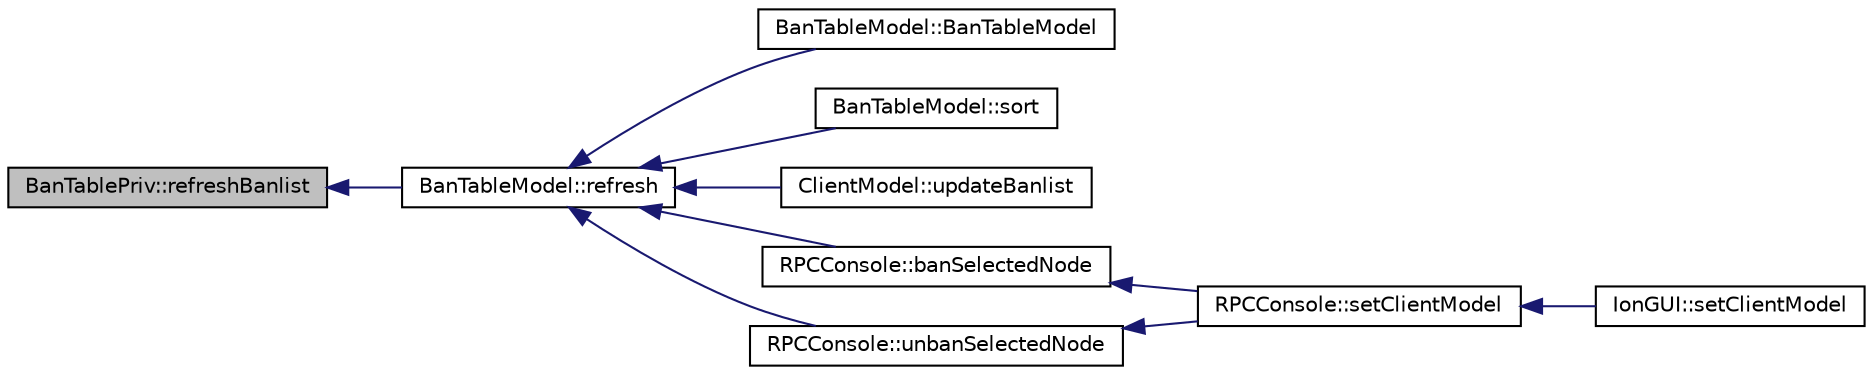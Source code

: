 digraph "BanTablePriv::refreshBanlist"
{
  edge [fontname="Helvetica",fontsize="10",labelfontname="Helvetica",labelfontsize="10"];
  node [fontname="Helvetica",fontsize="10",shape=record];
  rankdir="LR";
  Node6 [label="BanTablePriv::refreshBanlist",height=0.2,width=0.4,color="black", fillcolor="grey75", style="filled", fontcolor="black"];
  Node6 -> Node7 [dir="back",color="midnightblue",fontsize="10",style="solid",fontname="Helvetica"];
  Node7 [label="BanTableModel::refresh",height=0.2,width=0.4,color="black", fillcolor="white", style="filled",URL="$d7/d4f/class_ban_table_model.html#a15107160d33bbf2635b9460cb07f9661"];
  Node7 -> Node8 [dir="back",color="midnightblue",fontsize="10",style="solid",fontname="Helvetica"];
  Node8 [label="BanTableModel::BanTableModel",height=0.2,width=0.4,color="black", fillcolor="white", style="filled",URL="$d7/d4f/class_ban_table_model.html#a71bce2e55cc2b80f0eb7b50c99d5fc98"];
  Node7 -> Node9 [dir="back",color="midnightblue",fontsize="10",style="solid",fontname="Helvetica"];
  Node9 [label="BanTableModel::sort",height=0.2,width=0.4,color="black", fillcolor="white", style="filled",URL="$d7/d4f/class_ban_table_model.html#a93f90c58936fe32fe1c14788e024d0b6"];
  Node7 -> Node10 [dir="back",color="midnightblue",fontsize="10",style="solid",fontname="Helvetica"];
  Node10 [label="ClientModel::updateBanlist",height=0.2,width=0.4,color="black", fillcolor="white", style="filled",URL="$df/d25/class_client_model.html#a0950c13c4be7800fb0b7821586ccbd13"];
  Node7 -> Node11 [dir="back",color="midnightblue",fontsize="10",style="solid",fontname="Helvetica"];
  Node11 [label="RPCConsole::banSelectedNode",height=0.2,width=0.4,color="black", fillcolor="white", style="filled",URL="$d7/de8/class_r_p_c_console.html#aacaf485583b6342c5e1877e7582f95c5",tooltip="Ban a selected node on the Peers tab. "];
  Node11 -> Node12 [dir="back",color="midnightblue",fontsize="10",style="solid",fontname="Helvetica"];
  Node12 [label="RPCConsole::setClientModel",height=0.2,width=0.4,color="black", fillcolor="white", style="filled",URL="$d7/de8/class_r_p_c_console.html#a355349a33664a07628e9ca22a60f5fa7"];
  Node12 -> Node13 [dir="back",color="midnightblue",fontsize="10",style="solid",fontname="Helvetica"];
  Node13 [label="IonGUI::setClientModel",height=0.2,width=0.4,color="black", fillcolor="white", style="filled",URL="$dc/d0b/class_ion_g_u_i.html#aee0c583c834ce4f4c598c29db83b0680",tooltip="Set the client model. "];
  Node7 -> Node14 [dir="back",color="midnightblue",fontsize="10",style="solid",fontname="Helvetica"];
  Node14 [label="RPCConsole::unbanSelectedNode",height=0.2,width=0.4,color="black", fillcolor="white", style="filled",URL="$d7/de8/class_r_p_c_console.html#a9a974887c33bf1d4b25eb6aeea002941",tooltip="Unban a selected node on the Bans tab. "];
  Node14 -> Node12 [dir="back",color="midnightblue",fontsize="10",style="solid",fontname="Helvetica"];
}
